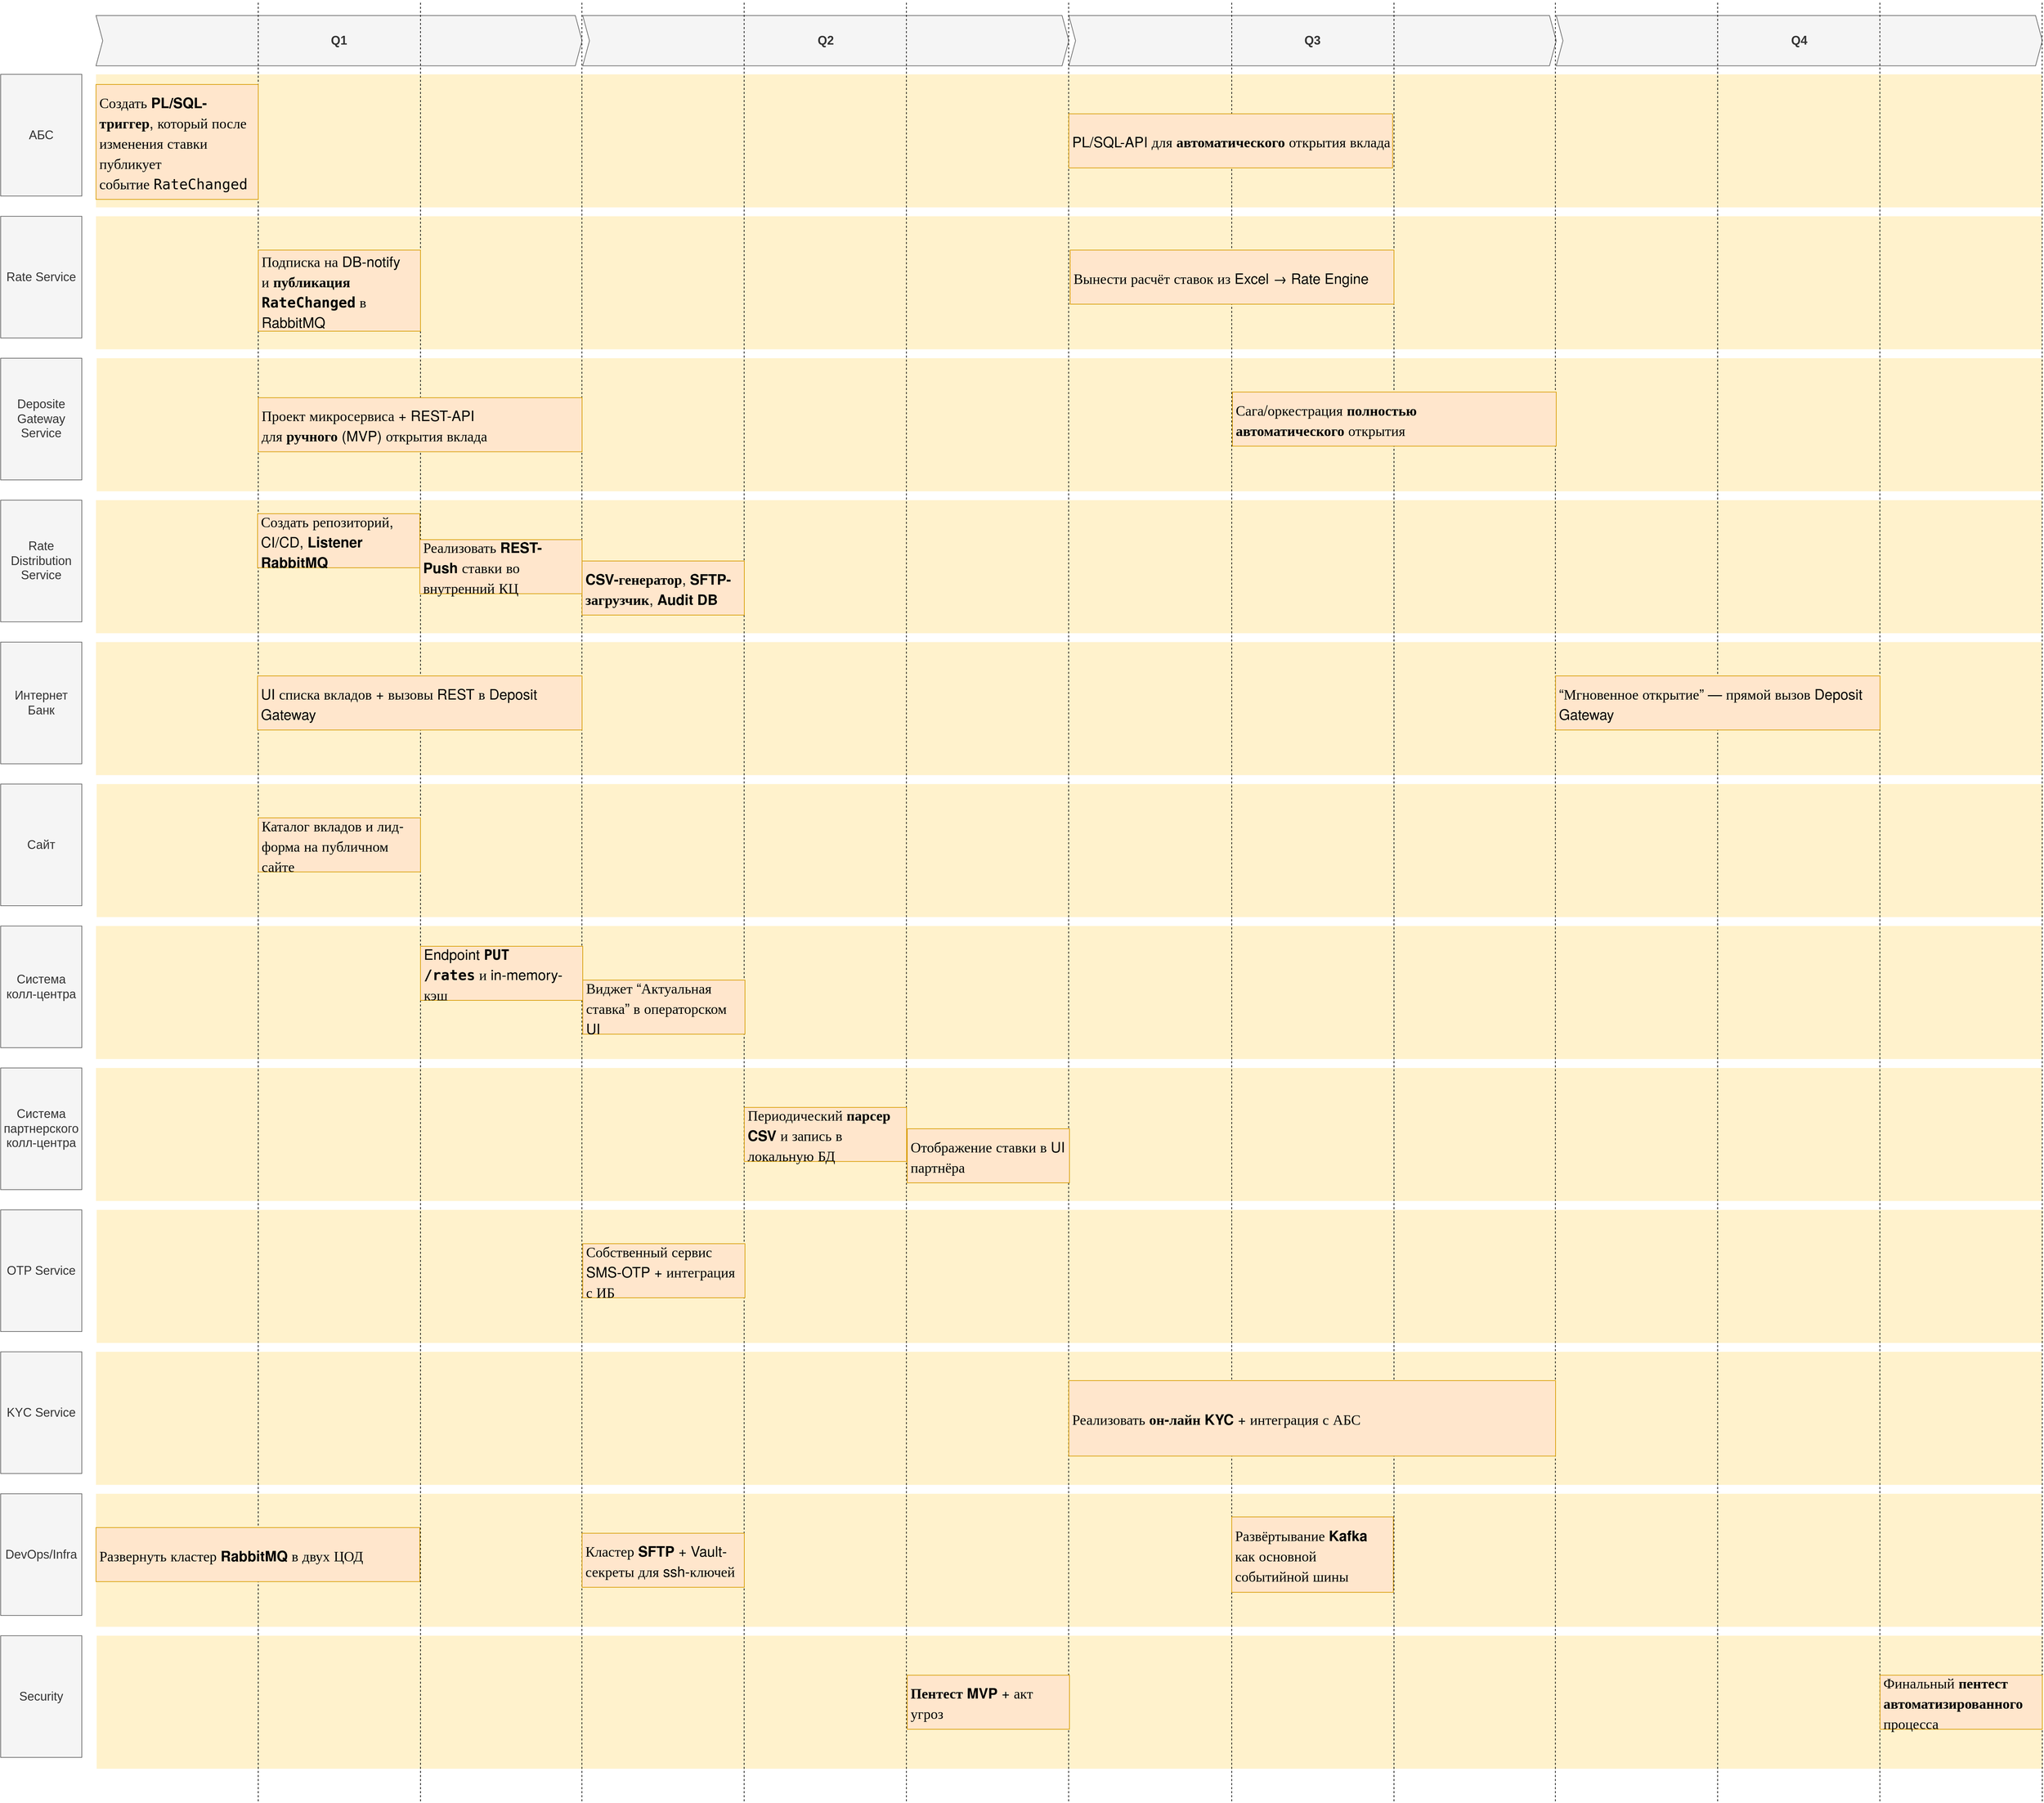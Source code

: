 <mxfile version="27.0.9">
  <diagram id="6faDem5PxRRIMGQd80wj" name="Roadmap">
    <mxGraphModel dx="11690" dy="5704" grid="1" gridSize="10" guides="1" tooltips="1" connect="1" arrows="1" fold="1" page="1" pageScale="1" pageWidth="3300" pageHeight="2339" math="0" shadow="0">
      <root>
        <mxCell id="0" />
        <mxCell id="1" parent="0" />
        <mxCell id="iR5oZpjkkZPTnc3RZ2j9-1" value="" style="shape=rect;fillColor=#fff2cc;strokeColor=none;fontSize=24;html=1;whiteSpace=wrap;align=left;verticalAlign=top;spacing=5;rounded=0;" parent="1" vertex="1">
          <mxGeometry x="-3329" y="-1791" width="2879" height="196.8" as="geometry" />
        </mxCell>
        <mxCell id="iR5oZpjkkZPTnc3RZ2j9-2" value="" style="shape=rect;fillColor=#fff2cc;strokeColor=none;fontSize=24;html=1;whiteSpace=wrap;align=left;verticalAlign=top;spacing=5;rounded=0;" parent="1" vertex="1">
          <mxGeometry x="-3329" y="-1581" width="2879" height="196.8" as="geometry" />
        </mxCell>
        <mxCell id="iR5oZpjkkZPTnc3RZ2j9-3" value="" style="shape=rect;fillColor=#fff2cc;strokeColor=none;fontSize=24;html=1;whiteSpace=wrap;align=left;verticalAlign=top;spacing=5;rounded=0;" parent="1" vertex="1">
          <mxGeometry x="-3328" y="-1371" width="2879" height="196.8" as="geometry" />
        </mxCell>
        <mxCell id="iR5oZpjkkZPTnc3RZ2j9-4" value="" style="shape=rect;fillColor=#fff2cc;strokeColor=none;fontSize=24;html=1;whiteSpace=wrap;align=left;verticalAlign=top;spacing=5;rounded=0;" parent="1" vertex="1">
          <mxGeometry x="-3329" y="-1161" width="2879" height="196.8" as="geometry" />
        </mxCell>
        <mxCell id="iR5oZpjkkZPTnc3RZ2j9-5" value="" style="shape=rect;fillColor=#fff2cc;strokeColor=none;fontSize=24;html=1;whiteSpace=wrap;align=left;verticalAlign=top;spacing=5;rounded=0;" parent="1" vertex="1">
          <mxGeometry x="-3329" y="-951" width="2879" height="196.8" as="geometry" />
        </mxCell>
        <mxCell id="iR5oZpjkkZPTnc3RZ2j9-6" value="" style="shape=rect;fillColor=#fff2cc;strokeColor=none;fontSize=24;html=1;whiteSpace=wrap;align=left;verticalAlign=top;spacing=5;rounded=0;" parent="1" vertex="1">
          <mxGeometry x="-3328" y="-741" width="2879" height="196.8" as="geometry" />
        </mxCell>
        <mxCell id="iR5oZpjkkZPTnc3RZ2j9-7" value="" style="shape=rect;fillColor=#fff2cc;strokeColor=none;fontSize=24;html=1;whiteSpace=wrap;align=left;verticalAlign=top;spacing=5;rounded=0;" parent="1" vertex="1">
          <mxGeometry x="-3329" y="-531" width="2879" height="196.8" as="geometry" />
        </mxCell>
        <mxCell id="iR5oZpjkkZPTnc3RZ2j9-8" value="" style="shape=rect;fillColor=#fff2cc;strokeColor=none;fontSize=24;html=1;whiteSpace=wrap;align=left;verticalAlign=top;spacing=5;rounded=0;" parent="1" vertex="1">
          <mxGeometry x="-3329" y="-321" width="2879" height="196.8" as="geometry" />
        </mxCell>
        <mxCell id="iR5oZpjkkZPTnc3RZ2j9-9" value="" style="shape=rect;fillColor=#fff2cc;strokeColor=none;fontSize=24;html=1;whiteSpace=wrap;align=left;verticalAlign=top;spacing=5;rounded=0;" parent="1" vertex="1">
          <mxGeometry x="-3328" y="-111" width="2879" height="196.8" as="geometry" />
        </mxCell>
        <mxCell id="iR5oZpjkkZPTnc3RZ2j9-10" value="" style="shape=rect;fillColor=#fff2cc;strokeColor=none;fontSize=24;html=1;whiteSpace=wrap;align=left;verticalAlign=top;spacing=5;rounded=0;" parent="1" vertex="1">
          <mxGeometry x="-3329" y="99" width="2879" height="196.8" as="geometry" />
        </mxCell>
        <mxCell id="iR5oZpjkkZPTnc3RZ2j9-11" value="" style="shape=rect;fillColor=#fff2cc;strokeColor=none;fontSize=24;html=1;whiteSpace=wrap;align=left;verticalAlign=top;spacing=5;rounded=0;" parent="1" vertex="1">
          <mxGeometry x="-3329" y="309" width="2879" height="196.8" as="geometry" />
        </mxCell>
        <mxCell id="iR5oZpjkkZPTnc3RZ2j9-12" value="" style="shape=rect;fillColor=#fff2cc;strokeColor=none;fontSize=24;html=1;whiteSpace=wrap;align=left;verticalAlign=top;spacing=5;rounded=0;" parent="1" vertex="1">
          <mxGeometry x="-3328" y="519" width="2879" height="196.8" as="geometry" />
        </mxCell>
        <mxCell id="jqIUDyUqMaVL7e1Wg6WJ-1" value="Q1" style="shape=step;perimeter=stepPerimeter;whiteSpace=wrap;html=1;fixedSize=1;size=10;fillColor=#f5f5f5;strokeColor=#666666;fontSize=18;fontStyle=1;align=center;rounded=0;fontColor=#333333;" parent="1" vertex="1">
          <mxGeometry x="-3329" y="-1878" width="719" height="74.4" as="geometry" />
        </mxCell>
        <mxCell id="h5lnCp7uCbJrgiupc8Qu-3" value="Q2" style="shape=step;perimeter=stepPerimeter;whiteSpace=wrap;html=1;fixedSize=1;size=10;fillColor=#f5f5f5;strokeColor=#666666;fontSize=18;fontStyle=1;align=center;rounded=0;fontColor=#333333;" parent="1" vertex="1">
          <mxGeometry x="-2609" y="-1878" width="719" height="74.4" as="geometry" />
        </mxCell>
        <mxCell id="h5lnCp7uCbJrgiupc8Qu-8" value="Q3" style="shape=step;perimeter=stepPerimeter;whiteSpace=wrap;html=1;fixedSize=1;size=10;fillColor=#f5f5f5;strokeColor=#666666;fontSize=18;fontStyle=1;align=center;rounded=0;fontColor=#333333;" parent="1" vertex="1">
          <mxGeometry x="-1890" y="-1878" width="721" height="74.4" as="geometry" />
        </mxCell>
        <mxCell id="h5lnCp7uCbJrgiupc8Qu-9" value="Q4" style="shape=step;perimeter=stepPerimeter;whiteSpace=wrap;html=1;fixedSize=1;size=10;fillColor=#f5f5f5;strokeColor=#666666;fontSize=18;fontStyle=1;align=center;rounded=0;fontColor=#333333;" parent="1" vertex="1">
          <mxGeometry x="-1169" y="-1878" width="719" height="74.4" as="geometry" />
        </mxCell>
        <mxCell id="nSUxlEMJhdSYU8YaF499-1" value="" style="endArrow=none;dashed=1;html=1;rounded=0;" parent="1" edge="1">
          <mxGeometry width="50" height="50" relative="1" as="geometry">
            <mxPoint x="-3089" y="764" as="sourcePoint" />
            <mxPoint x="-3089" y="-1900" as="targetPoint" />
          </mxGeometry>
        </mxCell>
        <mxCell id="nSUxlEMJhdSYU8YaF499-2" value="" style="endArrow=none;dashed=1;html=1;rounded=0;" parent="1" edge="1">
          <mxGeometry width="50" height="50" relative="1" as="geometry">
            <mxPoint x="-2849" y="764" as="sourcePoint" />
            <mxPoint x="-2849" y="-1900" as="targetPoint" />
          </mxGeometry>
        </mxCell>
        <mxCell id="nSUxlEMJhdSYU8YaF499-3" value="" style="endArrow=none;dashed=1;html=1;rounded=0;" parent="1" edge="1">
          <mxGeometry width="50" height="50" relative="1" as="geometry">
            <mxPoint x="-2610.25" y="764" as="sourcePoint" />
            <mxPoint x="-2610.25" y="-1900" as="targetPoint" />
          </mxGeometry>
        </mxCell>
        <mxCell id="nSUxlEMJhdSYU8YaF499-4" value="" style="endArrow=none;dashed=1;html=1;rounded=0;" parent="1" edge="1">
          <mxGeometry width="50" height="50" relative="1" as="geometry">
            <mxPoint x="-2370.25" y="764" as="sourcePoint" />
            <mxPoint x="-2370.25" y="-1900" as="targetPoint" />
          </mxGeometry>
        </mxCell>
        <mxCell id="nSUxlEMJhdSYU8YaF499-5" value="" style="endArrow=none;dashed=1;html=1;rounded=0;" parent="1" edge="1">
          <mxGeometry width="50" height="50" relative="1" as="geometry">
            <mxPoint x="-2130.25" y="764" as="sourcePoint" />
            <mxPoint x="-2130.25" y="-1900" as="targetPoint" />
          </mxGeometry>
        </mxCell>
        <mxCell id="nSUxlEMJhdSYU8YaF499-6" value="" style="endArrow=none;dashed=1;html=1;rounded=0;" parent="1" edge="1">
          <mxGeometry width="50" height="50" relative="1" as="geometry">
            <mxPoint x="-1890.25" y="764" as="sourcePoint" />
            <mxPoint x="-1890.25" y="-1900" as="targetPoint" />
          </mxGeometry>
        </mxCell>
        <mxCell id="nSUxlEMJhdSYU8YaF499-7" value="" style="endArrow=none;dashed=1;html=1;rounded=0;" parent="1" edge="1">
          <mxGeometry width="50" height="50" relative="1" as="geometry">
            <mxPoint x="-1649" y="764" as="sourcePoint" />
            <mxPoint x="-1649" y="-1900" as="targetPoint" />
          </mxGeometry>
        </mxCell>
        <mxCell id="nSUxlEMJhdSYU8YaF499-8" value="" style="endArrow=none;dashed=1;html=1;rounded=0;" parent="1" edge="1">
          <mxGeometry width="50" height="50" relative="1" as="geometry">
            <mxPoint x="-1409" y="764" as="sourcePoint" />
            <mxPoint x="-1409" y="-1900" as="targetPoint" />
          </mxGeometry>
        </mxCell>
        <mxCell id="nSUxlEMJhdSYU8YaF499-9" value="" style="endArrow=none;dashed=1;html=1;rounded=0;" parent="1" edge="1">
          <mxGeometry width="50" height="50" relative="1" as="geometry">
            <mxPoint x="-1170.25" y="764" as="sourcePoint" />
            <mxPoint x="-1170.25" y="-1900" as="targetPoint" />
          </mxGeometry>
        </mxCell>
        <mxCell id="nSUxlEMJhdSYU8YaF499-10" value="" style="endArrow=none;dashed=1;html=1;rounded=0;" parent="1" edge="1">
          <mxGeometry width="50" height="50" relative="1" as="geometry">
            <mxPoint x="-930.25" y="764" as="sourcePoint" />
            <mxPoint x="-930.25" y="-1900" as="targetPoint" />
          </mxGeometry>
        </mxCell>
        <mxCell id="nSUxlEMJhdSYU8YaF499-11" value="" style="endArrow=none;dashed=1;html=1;rounded=0;" parent="1" edge="1">
          <mxGeometry width="50" height="50" relative="1" as="geometry">
            <mxPoint x="-690.25" y="764" as="sourcePoint" />
            <mxPoint x="-690.25" y="-1900" as="targetPoint" />
          </mxGeometry>
        </mxCell>
        <mxCell id="nSUxlEMJhdSYU8YaF499-12" value="" style="endArrow=none;dashed=1;html=1;rounded=0;" parent="1" edge="1">
          <mxGeometry width="50" height="50" relative="1" as="geometry">
            <mxPoint x="-450" y="764" as="sourcePoint" />
            <mxPoint x="-450.25" y="-1900" as="targetPoint" />
          </mxGeometry>
        </mxCell>
        <mxCell id="AWO23EJVk0I6TDt-2uI0-1" value="АБС" style="rounded=0;whiteSpace=wrap;html=1;fillColor=#f5f5f5;fontColor=#333333;strokeColor=#666666;fontSize=18;" parent="1" vertex="1">
          <mxGeometry x="-3470" y="-1791" width="120" height="180" as="geometry" />
        </mxCell>
        <mxCell id="AWO23EJVk0I6TDt-2uI0-2" value="Rate Service" style="rounded=0;whiteSpace=wrap;html=1;fillColor=#f5f5f5;fontColor=#333333;strokeColor=#666666;fontSize=18;" parent="1" vertex="1">
          <mxGeometry x="-3470" y="-1581" width="120" height="180" as="geometry" />
        </mxCell>
        <mxCell id="AWO23EJVk0I6TDt-2uI0-3" value="Deposite Gateway Service" style="rounded=0;whiteSpace=wrap;html=1;fillColor=#f5f5f5;fontColor=#333333;strokeColor=#666666;fontSize=18;" parent="1" vertex="1">
          <mxGeometry x="-3470" y="-1371" width="120" height="180" as="geometry" />
        </mxCell>
        <mxCell id="AWO23EJVk0I6TDt-2uI0-4" value="Rate Distribution Service" style="rounded=0;whiteSpace=wrap;html=1;fillColor=#f5f5f5;fontColor=#333333;strokeColor=#666666;fontSize=18;" parent="1" vertex="1">
          <mxGeometry x="-3470" y="-1161" width="120" height="180" as="geometry" />
        </mxCell>
        <mxCell id="AWO23EJVk0I6TDt-2uI0-5" value="Интернет Банк" style="rounded=0;whiteSpace=wrap;html=1;fillColor=#f5f5f5;fontColor=#333333;strokeColor=#666666;fontSize=18;" parent="1" vertex="1">
          <mxGeometry x="-3470" y="-951" width="120" height="180" as="geometry" />
        </mxCell>
        <mxCell id="AWO23EJVk0I6TDt-2uI0-6" value="Сайт" style="rounded=0;whiteSpace=wrap;html=1;fillColor=#f5f5f5;fontColor=#333333;strokeColor=#666666;fontSize=18;" parent="1" vertex="1">
          <mxGeometry x="-3470" y="-741" width="120" height="180" as="geometry" />
        </mxCell>
        <mxCell id="AWO23EJVk0I6TDt-2uI0-7" value="Система партнерского колл-центра" style="rounded=0;whiteSpace=wrap;html=1;fillColor=#f5f5f5;fontColor=#333333;strokeColor=#666666;fontSize=18;" parent="1" vertex="1">
          <mxGeometry x="-3470" y="-321" width="120" height="180" as="geometry" />
        </mxCell>
        <mxCell id="AWO23EJVk0I6TDt-2uI0-8" value="OTP Service" style="rounded=0;whiteSpace=wrap;html=1;fillColor=#f5f5f5;fontColor=#333333;strokeColor=#666666;fontSize=18;" parent="1" vertex="1">
          <mxGeometry x="-3470" y="-111" width="120" height="180" as="geometry" />
        </mxCell>
        <mxCell id="AWO23EJVk0I6TDt-2uI0-9" value="KYC Service" style="rounded=0;whiteSpace=wrap;html=1;fillColor=#f5f5f5;fontColor=#333333;strokeColor=#666666;fontSize=18;" parent="1" vertex="1">
          <mxGeometry x="-3470" y="99" width="120" height="180" as="geometry" />
        </mxCell>
        <mxCell id="AWO23EJVk0I6TDt-2uI0-10" value="DevOps/Infra" style="rounded=0;whiteSpace=wrap;html=1;fillColor=#f5f5f5;fontColor=#333333;strokeColor=#666666;fontSize=18;" parent="1" vertex="1">
          <mxGeometry x="-3470" y="309" width="120" height="180" as="geometry" />
        </mxCell>
        <mxCell id="AWO23EJVk0I6TDt-2uI0-11" value="Security" style="rounded=0;whiteSpace=wrap;html=1;fillColor=#f5f5f5;fontColor=#333333;strokeColor=#666666;fontSize=18;" parent="1" vertex="1">
          <mxGeometry x="-3470" y="519" width="120" height="180" as="geometry" />
        </mxCell>
        <mxCell id="AWO23EJVk0I6TDt-2uI0-13" value="Система колл-центра" style="rounded=0;whiteSpace=wrap;html=1;fillColor=#f5f5f5;fontColor=#333333;strokeColor=#666666;fontSize=18;" parent="1" vertex="1">
          <mxGeometry x="-3470" y="-531" width="120" height="180" as="geometry" />
        </mxCell>
        <mxCell id="dXBWR2giwp9du23UVic9-1" value="&lt;p style=&quot;margin: 0px; font-style: normal; font-variant-caps: normal; font-width: normal; line-height: normal; font-family: &amp;quot;Helvetica Neue&amp;quot;; font-size-adjust: none; font-kerning: auto; font-variant-alternates: normal; font-variant-ligatures: normal; font-variant-numeric: normal; font-variant-east-asian: normal; font-variant-position: normal; font-feature-settings: normal; font-optical-sizing: auto; font-variation-settings: normal;&quot;&gt;&lt;font&gt;Развернуть кластер&amp;nbsp;&lt;strong data-start=&quot;754&quot; data-end=&quot;766&quot;&gt;RabbitMQ&lt;/strong&gt;&amp;nbsp;в двух ЦОД&lt;/font&gt;&lt;br&gt;&lt;/p&gt;" style="shape=rect;fillColor=#ffe6cc;strokeColor=#d79b00;fontSize=21;html=1;whiteSpace=wrap;align=left;verticalAlign=middle;spacing=5;rounded=0;" parent="1" vertex="1">
          <mxGeometry x="-3329" y="359" width="479" height="80" as="geometry" />
        </mxCell>
        <mxCell id="dXBWR2giwp9du23UVic9-2" value="&lt;p style=&quot;margin: 0px; font-style: normal; font-variant-caps: normal; font-width: normal; line-height: normal; font-family: &amp;quot;Helvetica Neue&amp;quot;; font-size-adjust: none; font-kerning: auto; font-variant-alternates: normal; font-variant-ligatures: normal; font-variant-numeric: normal; font-variant-east-asian: normal; font-variant-position: normal; font-feature-settings: normal; font-optical-sizing: auto; font-variation-settings: normal;&quot;&gt;&lt;font&gt;Кластер&amp;nbsp;&lt;strong data-end=&quot;1740&quot; data-start=&quot;1732&quot;&gt;SFTP&lt;/strong&gt;&amp;nbsp;+ Vault-секреты для ssh-ключей&lt;/font&gt;&lt;br&gt;&lt;/p&gt;" style="shape=rect;fillColor=#ffe6cc;strokeColor=#d79b00;fontSize=21;html=1;whiteSpace=wrap;align=left;verticalAlign=middle;spacing=5;rounded=0;" parent="1" vertex="1">
          <mxGeometry x="-2610" y="367.4" width="240" height="80" as="geometry" />
        </mxCell>
        <mxCell id="dXBWR2giwp9du23UVic9-3" value="&lt;p style=&quot;margin: 0px; font-style: normal; font-variant-caps: normal; font-width: normal; line-height: normal; font-family: &amp;quot;Helvetica Neue&amp;quot;; font-size-adjust: none; font-kerning: auto; font-variant-alternates: normal; font-variant-ligatures: normal; font-variant-numeric: normal; font-variant-east-asian: normal; font-variant-position: normal; font-feature-settings: normal; font-optical-sizing: auto; font-variation-settings: normal;&quot;&gt;&lt;font&gt;&lt;strong data-end=&quot;1968&quot; data-start=&quot;1953&quot;&gt;Пентест MVP&lt;/strong&gt;&amp;nbsp;+ акт угроз&lt;/font&gt;&lt;br&gt;&lt;/p&gt;" style="shape=rect;fillColor=#ffe6cc;strokeColor=#d79b00;fontSize=21;html=1;whiteSpace=wrap;align=left;verticalAlign=middle;spacing=5;rounded=0;" parent="1" vertex="1">
          <mxGeometry x="-2129" y="577.4" width="240" height="80" as="geometry" />
        </mxCell>
        <mxCell id="dXBWR2giwp9du23UVic9-4" value="&lt;p style=&quot;margin: 0px; font-style: normal; font-variant-caps: normal; font-width: normal; line-height: normal; font-family: &amp;quot;Helvetica Neue&amp;quot;; font-size-adjust: none; font-kerning: auto; font-variant-alternates: normal; font-variant-ligatures: normal; font-variant-numeric: normal; font-variant-east-asian: normal; font-variant-position: normal; font-feature-settings: normal; font-optical-sizing: auto; font-variation-settings: normal;&quot;&gt;&lt;font&gt;Развёртывание&amp;nbsp;&lt;strong data-end=&quot;2555&quot; data-start=&quot;2546&quot;&gt;Kafka&amp;nbsp;&lt;/strong&gt;&lt;/font&gt;&lt;/p&gt;&lt;p style=&quot;margin: 0px; font-style: normal; font-variant-caps: normal; font-width: normal; line-height: normal; font-family: &amp;quot;Helvetica Neue&amp;quot;; font-size-adjust: none; font-kerning: auto; font-variant-alternates: normal; font-variant-ligatures: normal; font-variant-numeric: normal; font-variant-east-asian: normal; font-variant-position: normal; font-feature-settings: normal; font-optical-sizing: auto; font-variation-settings: normal;&quot;&gt;&lt;font&gt;как основной событийной шины&lt;/font&gt;&lt;br&gt;&lt;/p&gt;" style="shape=rect;fillColor=#ffe6cc;strokeColor=#d79b00;fontSize=21;html=1;whiteSpace=wrap;align=left;verticalAlign=middle;spacing=5;rounded=0;" parent="1" vertex="1">
          <mxGeometry x="-1649" y="343.2" width="239" height="111.6" as="geometry" />
        </mxCell>
        <mxCell id="dXBWR2giwp9du23UVic9-18" value="&lt;p style=&quot;margin: 0px; font-style: normal; font-variant-caps: normal; font-width: normal; line-height: normal; font-family: &amp;quot;Helvetica Neue&amp;quot;; font-size-adjust: none; font-kerning: auto; font-variant-alternates: normal; font-variant-ligatures: normal; font-variant-numeric: normal; font-variant-east-asian: normal; font-variant-position: normal; font-feature-settings: normal; font-optical-sizing: auto; font-variation-settings: normal;&quot;&gt;&lt;font&gt;Финальный&amp;nbsp;&lt;strong data-end=&quot;2657&quot; data-start=&quot;2626&quot;&gt;пентест автоматизированного&lt;/strong&gt;&amp;nbsp;&lt;/font&gt;&lt;/p&gt;&lt;p style=&quot;margin: 0px; font-style: normal; font-variant-caps: normal; font-width: normal; line-height: normal; font-family: &amp;quot;Helvetica Neue&amp;quot;; font-size-adjust: none; font-kerning: auto; font-variant-alternates: normal; font-variant-ligatures: normal; font-variant-numeric: normal; font-variant-east-asian: normal; font-variant-position: normal; font-feature-settings: normal; font-optical-sizing: auto; font-variation-settings: normal;&quot;&gt;процесса&lt;br&gt;&lt;/p&gt;" style="shape=rect;fillColor=#ffe6cc;strokeColor=#d79b00;fontSize=21;html=1;whiteSpace=wrap;align=left;verticalAlign=middle;spacing=5;rounded=0;" parent="1" vertex="1">
          <mxGeometry x="-690" y="577.4" width="240" height="80" as="geometry" />
        </mxCell>
        <mxCell id="dXBWR2giwp9du23UVic9-19" value="&lt;p style=&quot;margin: 0px; font-style: normal; font-variant-caps: normal; font-width: normal; line-height: normal; font-family: &amp;quot;Helvetica Neue&amp;quot;; font-size-adjust: none; font-kerning: auto; font-variant-alternates: normal; font-variant-ligatures: normal; font-variant-numeric: normal; font-variant-east-asian: normal; font-variant-position: normal; font-feature-settings: normal; font-optical-sizing: auto; font-variation-settings: normal;&quot;&gt;&lt;font&gt;Реализовать&amp;nbsp;&lt;strong data-end=&quot;2385&quot; data-start=&quot;2370&quot;&gt;он-лайн KYC&lt;/strong&gt;&amp;nbsp;+ интеграция с АБС&lt;/font&gt;&lt;br&gt;&lt;/p&gt;" style="shape=rect;fillColor=#ffe6cc;strokeColor=#d79b00;fontSize=21;html=1;whiteSpace=wrap;align=left;verticalAlign=middle;spacing=5;rounded=0;" parent="1" vertex="1">
          <mxGeometry x="-1890" y="141.6" width="720" height="111.6" as="geometry" />
        </mxCell>
        <mxCell id="dXBWR2giwp9du23UVic9-20" value="&lt;p style=&quot;margin: 0px; font-style: normal; font-variant-caps: normal; font-width: normal; line-height: normal; font-family: &amp;quot;Helvetica Neue&amp;quot;; font-size-adjust: none; font-kerning: auto; font-variant-alternates: normal; font-variant-ligatures: normal; font-variant-numeric: normal; font-variant-east-asian: normal; font-variant-position: normal; font-feature-settings: normal; font-optical-sizing: auto; font-variation-settings: normal;&quot;&gt;&lt;font&gt;Собственный сервис SMS-OTP + интеграция с ИБ&lt;/font&gt;&lt;br&gt;&lt;/p&gt;" style="shape=rect;fillColor=#ffe6cc;strokeColor=#d79b00;fontSize=21;html=1;whiteSpace=wrap;align=left;verticalAlign=middle;spacing=5;rounded=0;" parent="1" vertex="1">
          <mxGeometry x="-2609" y="-61" width="240" height="80" as="geometry" />
        </mxCell>
        <mxCell id="dXBWR2giwp9du23UVic9-21" value="&lt;p style=&quot;margin: 0px; font-style: normal; font-variant-caps: normal; font-width: normal; line-height: normal; font-family: &amp;quot;Helvetica Neue&amp;quot;; font-size-adjust: none; font-kerning: auto; font-variant-alternates: normal; font-variant-ligatures: normal; font-variant-numeric: normal; font-variant-east-asian: normal; font-variant-position: normal; font-feature-settings: normal; font-optical-sizing: auto; font-variation-settings: normal;&quot;&gt;&lt;font&gt;Периодический&amp;nbsp;&lt;strong data-end=&quot;1831&quot; data-start=&quot;1817&quot;&gt;парсер CSV&lt;/strong&gt;&amp;nbsp;и запись в локальную БД&lt;/font&gt;&lt;br&gt;&lt;/p&gt;" style="shape=rect;fillColor=#ffe6cc;strokeColor=#d79b00;fontSize=21;html=1;whiteSpace=wrap;align=left;verticalAlign=middle;spacing=5;rounded=0;" parent="1" vertex="1">
          <mxGeometry x="-2370" y="-262.6" width="240" height="80" as="geometry" />
        </mxCell>
        <mxCell id="dXBWR2giwp9du23UVic9-22" value="&lt;p style=&quot;margin: 0px; font-style: normal; font-variant-caps: normal; font-width: normal; line-height: normal; font-family: &amp;quot;Helvetica Neue&amp;quot;; font-size-adjust: none; font-kerning: auto; font-variant-alternates: normal; font-variant-ligatures: normal; font-variant-numeric: normal; font-variant-east-asian: normal; font-variant-position: normal; font-feature-settings: normal; font-optical-sizing: auto; font-variation-settings: normal;&quot;&gt;&lt;font&gt;Отображение ставки в UI партнёра&lt;/font&gt;&lt;br&gt;&lt;/p&gt;" style="shape=rect;fillColor=#ffe6cc;strokeColor=#d79b00;fontSize=21;html=1;whiteSpace=wrap;align=left;verticalAlign=middle;spacing=5;rounded=0;" parent="1" vertex="1">
          <mxGeometry x="-2129" y="-231" width="240" height="80" as="geometry" />
        </mxCell>
        <mxCell id="dXBWR2giwp9du23UVic9-23" value="&lt;p style=&quot;margin: 0px; font-style: normal; font-variant-caps: normal; font-width: normal; line-height: normal; font-family: &amp;quot;Helvetica Neue&amp;quot;; font-size-adjust: none; font-kerning: auto; font-variant-alternates: normal; font-variant-ligatures: normal; font-variant-numeric: normal; font-variant-east-asian: normal; font-variant-position: normal; font-feature-settings: normal; font-optical-sizing: auto; font-variation-settings: normal;&quot;&gt;&lt;font&gt;Endpoint&amp;nbsp;&lt;strong data-end=&quot;1329&quot; data-start=&quot;1313&quot;&gt;&lt;code data-end=&quot;1327&quot; data-start=&quot;1315&quot;&gt;PUT /rates&lt;/code&gt;&lt;/strong&gt;&amp;nbsp;и in-memory-кэш&lt;/font&gt;&lt;br&gt;&lt;/p&gt;" style="shape=rect;fillColor=#ffe6cc;strokeColor=#d79b00;fontSize=21;html=1;whiteSpace=wrap;align=left;verticalAlign=middle;spacing=5;rounded=0;" parent="1" vertex="1">
          <mxGeometry x="-2849" y="-501" width="240" height="80" as="geometry" />
        </mxCell>
        <mxCell id="dXBWR2giwp9du23UVic9-24" value="&lt;p style=&quot;margin: 0px; font-style: normal; font-variant-caps: normal; font-width: normal; line-height: normal; font-family: &amp;quot;Helvetica Neue&amp;quot;; font-size-adjust: none; font-kerning: auto; font-variant-alternates: normal; font-variant-ligatures: normal; font-variant-numeric: normal; font-variant-east-asian: normal; font-variant-position: normal; font-feature-settings: normal; font-optical-sizing: auto; font-variation-settings: normal;&quot;&gt;&lt;font&gt;Виджет “Актуальная ставка” в операторском UI&lt;/font&gt;&lt;br&gt;&lt;/p&gt;" style="shape=rect;fillColor=#ffe6cc;strokeColor=#d79b00;fontSize=21;html=1;whiteSpace=wrap;align=left;verticalAlign=middle;spacing=5;rounded=0;" parent="1" vertex="1">
          <mxGeometry x="-2609" y="-451" width="240" height="80" as="geometry" />
        </mxCell>
        <mxCell id="dXBWR2giwp9du23UVic9-25" value="&lt;p style=&quot;margin: 0px; font-style: normal; font-variant-caps: normal; font-width: normal; line-height: normal; font-family: &amp;quot;Helvetica Neue&amp;quot;; font-size-adjust: none; font-kerning: auto; font-variant-alternates: normal; font-variant-ligatures: normal; font-variant-numeric: normal; font-variant-east-asian: normal; font-variant-position: normal; font-feature-settings: normal; font-optical-sizing: auto; font-variation-settings: normal;&quot;&gt;&lt;font&gt;Каталог вкладов и лид-форма на публичном сайте&lt;/font&gt;&lt;br&gt;&lt;/p&gt;" style="shape=rect;fillColor=#ffe6cc;strokeColor=#d79b00;fontSize=21;html=1;whiteSpace=wrap;align=left;verticalAlign=middle;spacing=5;rounded=0;" parent="1" vertex="1">
          <mxGeometry x="-3089" y="-691" width="240" height="80" as="geometry" />
        </mxCell>
        <mxCell id="dXBWR2giwp9du23UVic9-26" value="&lt;p style=&quot;margin: 0px; font-style: normal; font-variant-caps: normal; font-width: normal; line-height: normal; font-family: &amp;quot;Helvetica Neue&amp;quot;; font-size-adjust: none; font-kerning: auto; font-variant-alternates: normal; font-variant-ligatures: normal; font-variant-numeric: normal; font-variant-east-asian: normal; font-variant-position: normal; font-feature-settings: normal; font-optical-sizing: auto; font-variation-settings: normal;&quot;&gt;&lt;font&gt;UI списка вкладов + вызовы REST в Deposit Gateway&lt;/font&gt;&lt;br&gt;&lt;/p&gt;" style="shape=rect;fillColor=#ffe6cc;strokeColor=#d79b00;fontSize=21;html=1;whiteSpace=wrap;align=left;verticalAlign=middle;spacing=5;rounded=0;" parent="1" vertex="1">
          <mxGeometry x="-3090" y="-901" width="480" height="80" as="geometry" />
        </mxCell>
        <mxCell id="dXBWR2giwp9du23UVic9-27" value="&lt;p style=&quot;margin: 0px; font-style: normal; font-variant-caps: normal; font-width: normal; line-height: normal; font-family: &amp;quot;Helvetica Neue&amp;quot;; font-size-adjust: none; font-kerning: auto; font-variant-alternates: normal; font-variant-ligatures: normal; font-variant-numeric: normal; font-variant-east-asian: normal; font-variant-position: normal; font-feature-settings: normal; font-optical-sizing: auto; font-variation-settings: normal;&quot;&gt;&lt;font&gt;“Мгновенное открытие” — прямой вызов Deposit Gateway&lt;/font&gt;&lt;br&gt;&lt;/p&gt;" style="shape=rect;fillColor=#ffe6cc;strokeColor=#d79b00;fontSize=21;html=1;whiteSpace=wrap;align=left;verticalAlign=middle;spacing=5;rounded=0;" parent="1" vertex="1">
          <mxGeometry x="-1170" y="-901" width="480" height="80" as="geometry" />
        </mxCell>
        <mxCell id="dXBWR2giwp9du23UVic9-28" value="&lt;p style=&quot;margin: 0px; font-style: normal; font-variant-caps: normal; font-width: normal; line-height: normal; font-family: &amp;quot;Helvetica Neue&amp;quot;; font-size-adjust: none; font-kerning: auto; font-variant-alternates: normal; font-variant-ligatures: normal; font-variant-numeric: normal; font-variant-east-asian: normal; font-variant-position: normal; font-feature-settings: normal; font-optical-sizing: auto; font-variation-settings: normal;&quot;&gt;&lt;font&gt;Создать репозиторий, CI/CD,&amp;nbsp;&lt;strong data-end=&quot;1175&quot; data-start=&quot;1154&quot;&gt;Listener RabbitMQ&lt;/strong&gt;&lt;/font&gt;&lt;br&gt;&lt;/p&gt;" style="shape=rect;fillColor=#ffe6cc;strokeColor=#d79b00;fontSize=21;html=1;whiteSpace=wrap;align=left;verticalAlign=middle;spacing=5;rounded=0;" parent="1" vertex="1">
          <mxGeometry x="-3090" y="-1141" width="240" height="80" as="geometry" />
        </mxCell>
        <mxCell id="dXBWR2giwp9du23UVic9-29" value="&lt;p style=&quot;margin: 0px; font-style: normal; font-variant-caps: normal; font-width: normal; line-height: normal; font-family: &amp;quot;Helvetica Neue&amp;quot;; font-size-adjust: none; font-kerning: auto; font-variant-alternates: normal; font-variant-ligatures: normal; font-variant-numeric: normal; font-variant-east-asian: normal; font-variant-position: normal; font-feature-settings: normal; font-optical-sizing: auto; font-variation-settings: normal;&quot;&gt;&lt;font&gt;Реализовать&amp;nbsp;&lt;strong data-end=&quot;1245&quot; data-start=&quot;1232&quot;&gt;REST-Push&lt;/strong&gt;&amp;nbsp;ставки во внутренний КЦ&lt;/font&gt;&lt;br&gt;&lt;/p&gt;" style="shape=rect;fillColor=#ffe6cc;strokeColor=#d79b00;fontSize=21;html=1;whiteSpace=wrap;align=left;verticalAlign=middle;spacing=5;rounded=0;" parent="1" vertex="1">
          <mxGeometry x="-2850" y="-1102.6" width="240" height="80" as="geometry" />
        </mxCell>
        <mxCell id="dXBWR2giwp9du23UVic9-30" value="&lt;p style=&quot;margin: 0px; font-style: normal; font-variant-caps: normal; font-width: normal; line-height: normal; font-family: &amp;quot;Helvetica Neue&amp;quot;; font-size-adjust: none; font-kerning: auto; font-variant-alternates: normal; font-variant-ligatures: normal; font-variant-numeric: normal; font-variant-east-asian: normal; font-variant-position: normal; font-feature-settings: normal; font-optical-sizing: auto; font-variation-settings: normal;&quot;&gt;&lt;font&gt;&lt;strong data-end=&quot;1649&quot; data-start=&quot;1632&quot;&gt;CSV-генератор&lt;/strong&gt;,&amp;nbsp;&lt;strong data-end=&quot;1669&quot; data-start=&quot;1651&quot;&gt;SFTP-загрузчик&lt;/strong&gt;,&amp;nbsp;&lt;strong data-end=&quot;1683&quot; data-start=&quot;1671&quot;&gt;Audit DB&lt;/strong&gt;&lt;/font&gt;&lt;br&gt;&lt;/p&gt;" style="shape=rect;fillColor=#ffe6cc;strokeColor=#d79b00;fontSize=21;html=1;whiteSpace=wrap;align=left;verticalAlign=middle;spacing=5;rounded=0;" parent="1" vertex="1">
          <mxGeometry x="-2610" y="-1071" width="240" height="80" as="geometry" />
        </mxCell>
        <mxCell id="dXBWR2giwp9du23UVic9-31" value="&lt;p style=&quot;margin: 0px; font-style: normal; font-variant-caps: normal; font-width: normal; line-height: normal; font-family: &amp;quot;Helvetica Neue&amp;quot;; font-size-adjust: none; font-kerning: auto; font-variant-alternates: normal; font-variant-ligatures: normal; font-variant-numeric: normal; font-variant-east-asian: normal; font-variant-position: normal; font-feature-settings: normal; font-optical-sizing: auto; font-variation-settings: normal;&quot;&gt;&lt;font&gt;Проект микросервиса + REST-API для&amp;nbsp;&lt;strong data-end=&quot;1059&quot; data-start=&quot;1048&quot;&gt;ручного&lt;/strong&gt;&amp;nbsp;(MVP) открытия вклада&lt;/font&gt;&lt;br&gt;&lt;/p&gt;" style="shape=rect;fillColor=#ffe6cc;strokeColor=#d79b00;fontSize=21;html=1;whiteSpace=wrap;align=left;verticalAlign=middle;spacing=5;rounded=0;" parent="1" vertex="1">
          <mxGeometry x="-3089" y="-1312.6" width="479" height="80" as="geometry" />
        </mxCell>
        <mxCell id="dXBWR2giwp9du23UVic9-32" value="&lt;p style=&quot;margin: 0px; font-style: normal; font-variant-caps: normal; font-width: normal; line-height: normal; font-family: &amp;quot;Helvetica Neue&amp;quot;; font-size-adjust: none; font-kerning: auto; font-variant-alternates: normal; font-variant-ligatures: normal; font-variant-numeric: normal; font-variant-east-asian: normal; font-variant-position: normal; font-feature-settings: normal; font-optical-sizing: auto; font-variation-settings: normal;&quot;&gt;&lt;font&gt;Сага/оркестрация&amp;nbsp;&lt;strong data-end=&quot;2309&quot; data-start=&quot;2280&quot;&gt;полностью автоматического&lt;/strong&gt;&amp;nbsp;открытия&lt;/font&gt;&lt;br&gt;&lt;/p&gt;" style="shape=rect;fillColor=#ffe6cc;strokeColor=#d79b00;fontSize=21;html=1;whiteSpace=wrap;align=left;verticalAlign=middle;spacing=5;rounded=0;" parent="1" vertex="1">
          <mxGeometry x="-1648" y="-1321" width="479" height="80" as="geometry" />
        </mxCell>
        <mxCell id="dXBWR2giwp9du23UVic9-33" value="&lt;p style=&quot;margin: 0px; font-style: normal; font-variant-caps: normal; font-width: normal; line-height: normal; font-family: &amp;quot;Helvetica Neue&amp;quot;; font-size-adjust: none; font-kerning: auto; font-variant-alternates: normal; font-variant-ligatures: normal; font-variant-numeric: normal; font-variant-east-asian: normal; font-variant-position: normal; font-feature-settings: normal; font-optical-sizing: auto; font-variation-settings: normal;&quot;&gt;&lt;font&gt;Подписка на DB-notify и&amp;nbsp;&lt;strong data-end=&quot;954&quot; data-start=&quot;926&quot;&gt;публикация&amp;nbsp;&lt;/strong&gt;&lt;/font&gt;&lt;/p&gt;&lt;p style=&quot;margin: 0px; font-style: normal; font-variant-caps: normal; font-width: normal; line-height: normal; font-family: &amp;quot;Helvetica Neue&amp;quot;; font-size-adjust: none; font-kerning: auto; font-variant-alternates: normal; font-variant-ligatures: normal; font-variant-numeric: normal; font-variant-east-asian: normal; font-variant-position: normal; font-feature-settings: normal; font-optical-sizing: auto; font-variation-settings: normal;&quot;&gt;&lt;font&gt;&lt;strong data-end=&quot;954&quot; data-start=&quot;926&quot;&gt;&lt;code data-end=&quot;952&quot; data-start=&quot;939&quot;&gt;RateChanged&lt;/code&gt;&lt;/strong&gt;&amp;nbsp;в RabbitMQ&lt;/font&gt;&lt;br&gt;&lt;/p&gt;" style="shape=rect;fillColor=#ffe6cc;strokeColor=#d79b00;fontSize=21;html=1;whiteSpace=wrap;align=left;verticalAlign=middle;spacing=5;rounded=0;" parent="1" vertex="1">
          <mxGeometry x="-3089" y="-1531" width="240" height="120" as="geometry" />
        </mxCell>
        <mxCell id="dXBWR2giwp9du23UVic9-34" value="&lt;p style=&quot;margin: 0px; font-style: normal; font-variant-caps: normal; font-width: normal; line-height: normal; font-family: &amp;quot;Helvetica Neue&amp;quot;; font-size-adjust: none; font-kerning: auto; font-variant-alternates: normal; font-variant-ligatures: normal; font-variant-numeric: normal; font-variant-east-asian: normal; font-variant-position: normal; font-feature-settings: normal; font-optical-sizing: auto; font-variation-settings: normal;&quot;&gt;&lt;font&gt;Вынести расчёт ставок из Excel →&amp;nbsp;&lt;span data-end=&quot;2220&quot; data-start=&quot;2205&quot;&gt;Rate Engine&lt;/span&gt;&lt;/font&gt;&lt;br&gt;&lt;/p&gt;" style="shape=rect;fillColor=#ffe6cc;strokeColor=#d79b00;fontSize=21;html=1;whiteSpace=wrap;align=left;verticalAlign=middle;spacing=5;rounded=0;" parent="1" vertex="1">
          <mxGeometry x="-1888" y="-1531" width="479" height="80" as="geometry" />
        </mxCell>
        <mxCell id="dXBWR2giwp9du23UVic9-35" value="&lt;p style=&quot;margin: 0px; font-style: normal; font-variant-caps: normal; font-width: normal; line-height: normal; font-family: &amp;quot;Helvetica Neue&amp;quot;; font-size-adjust: none; font-kerning: auto; font-variant-alternates: normal; font-variant-ligatures: normal; font-variant-numeric: normal; font-variant-east-asian: normal; font-variant-position: normal; font-feature-settings: normal; font-optical-sizing: auto; font-variation-settings: normal;&quot;&gt;&lt;font&gt;PL/SQL-API для&amp;nbsp;&lt;strong data-end=&quot;2120&quot; data-start=&quot;2101&quot;&gt;автоматического&lt;/strong&gt;&amp;nbsp;открытия вклада&lt;/font&gt;&lt;br&gt;&lt;/p&gt;" style="shape=rect;fillColor=#ffe6cc;strokeColor=#d79b00;fontSize=21;html=1;whiteSpace=wrap;align=left;verticalAlign=middle;spacing=5;rounded=0;" parent="1" vertex="1">
          <mxGeometry x="-1890" y="-1732.6" width="479" height="80" as="geometry" />
        </mxCell>
        <mxCell id="dXBWR2giwp9du23UVic9-36" value="&lt;p style=&quot;margin: 0px; font-style: normal; font-variant-caps: normal; font-width: normal; line-height: normal; font-family: &amp;quot;Helvetica Neue&amp;quot;; font-size-adjust: none; font-kerning: auto; font-variant-alternates: normal; font-variant-ligatures: normal; font-variant-numeric: normal; font-variant-east-asian: normal; font-variant-position: normal; font-feature-settings: normal; font-optical-sizing: auto; font-variation-settings: normal;&quot;&gt;&lt;font&gt;Создать&amp;nbsp;&lt;strong data-end=&quot;637&quot; data-start=&quot;619&quot;&gt;PL/SQL-триггер&lt;/strong&gt;, который после изменения ставки публикует событие&amp;nbsp;&lt;code data-end=&quot;701&quot; data-start=&quot;688&quot;&gt;RateChanged&lt;/code&gt;&lt;/font&gt;&lt;br&gt;&lt;/p&gt;" style="shape=rect;fillColor=#ffe6cc;strokeColor=#d79b00;fontSize=21;html=1;whiteSpace=wrap;align=left;verticalAlign=middle;spacing=5;rounded=0;" parent="1" vertex="1">
          <mxGeometry x="-3329" y="-1776" width="240" height="170" as="geometry" />
        </mxCell>
      </root>
    </mxGraphModel>
  </diagram>
</mxfile>
